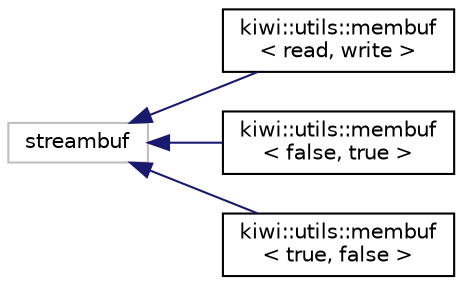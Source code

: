 digraph "Graphical Class Hierarchy"
{
 // LATEX_PDF_SIZE
  edge [fontname="Helvetica",fontsize="10",labelfontname="Helvetica",labelfontsize="10"];
  node [fontname="Helvetica",fontsize="10",shape=record];
  rankdir="LR";
  Node15 [label="streambuf",height=0.2,width=0.4,color="grey75", fillcolor="white", style="filled",tooltip=" "];
  Node15 -> Node0 [dir="back",color="midnightblue",fontsize="10",style="solid",fontname="Helvetica"];
  Node0 [label="kiwi::utils::membuf\l\< read, write \>",height=0.2,width=0.4,color="black", fillcolor="white", style="filled",URL="$structkiwi_1_1utils_1_1membuf.html",tooltip=" "];
  Node15 -> Node17 [dir="back",color="midnightblue",fontsize="10",style="solid",fontname="Helvetica"];
  Node17 [label="kiwi::utils::membuf\l\< false, true \>",height=0.2,width=0.4,color="black", fillcolor="white", style="filled",URL="$structkiwi_1_1utils_1_1membuf.html",tooltip=" "];
  Node15 -> Node18 [dir="back",color="midnightblue",fontsize="10",style="solid",fontname="Helvetica"];
  Node18 [label="kiwi::utils::membuf\l\< true, false \>",height=0.2,width=0.4,color="black", fillcolor="white", style="filled",URL="$structkiwi_1_1utils_1_1membuf.html",tooltip=" "];
}
